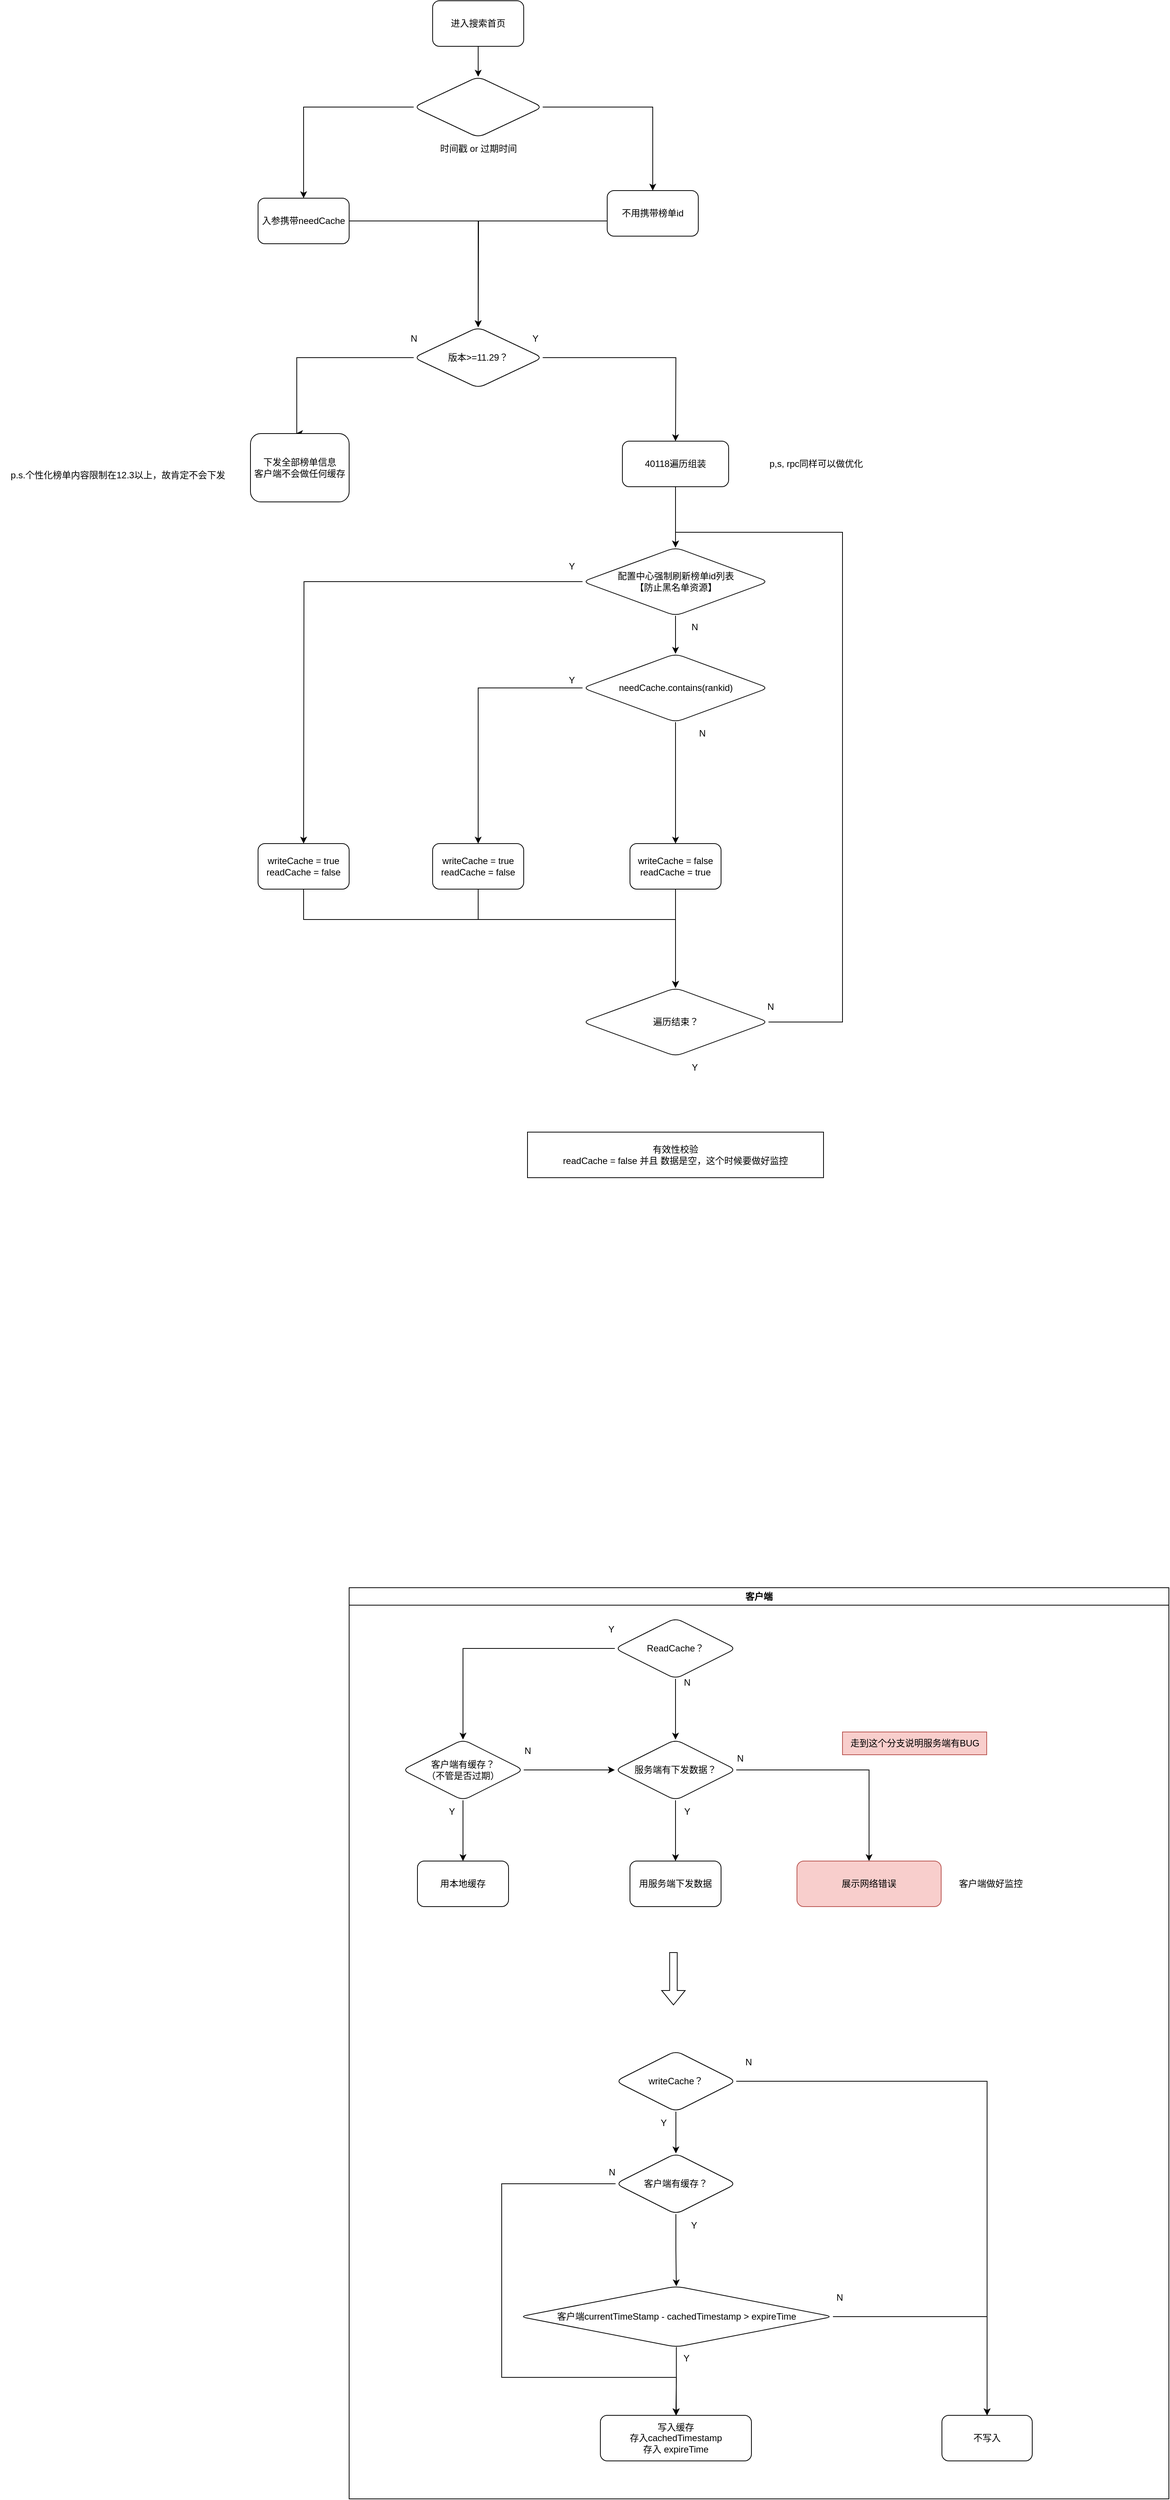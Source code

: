 <mxfile version="26.0.16">
  <diagram name="第 1 页" id="NQEf47WvhXZKwdAwDiqe">
    <mxGraphModel dx="2152" dy="708" grid="1" gridSize="10" guides="1" tooltips="1" connect="1" arrows="1" fold="1" page="1" pageScale="1" pageWidth="827" pageHeight="1169" math="0" shadow="0">
      <root>
        <mxCell id="0" />
        <mxCell id="1" parent="0" />
        <mxCell id="9Gnq12phPFpCPruZLT1S-5" value="" style="edgeStyle=orthogonalEdgeStyle;rounded=0;orthogonalLoop=1;jettySize=auto;html=1;" edge="1" parent="1" source="9Gnq12phPFpCPruZLT1S-2" target="9Gnq12phPFpCPruZLT1S-4">
          <mxGeometry relative="1" as="geometry" />
        </mxCell>
        <mxCell id="9Gnq12phPFpCPruZLT1S-2" value="进入搜索首页" style="rounded=1;whiteSpace=wrap;html=1;" vertex="1" parent="1">
          <mxGeometry x="280" y="70" width="120" height="60" as="geometry" />
        </mxCell>
        <mxCell id="9Gnq12phPFpCPruZLT1S-7" value="" style="edgeStyle=orthogonalEdgeStyle;rounded=0;orthogonalLoop=1;jettySize=auto;html=1;" edge="1" parent="1" source="9Gnq12phPFpCPruZLT1S-4" target="9Gnq12phPFpCPruZLT1S-6">
          <mxGeometry relative="1" as="geometry" />
        </mxCell>
        <mxCell id="9Gnq12phPFpCPruZLT1S-9" value="" style="edgeStyle=orthogonalEdgeStyle;rounded=0;orthogonalLoop=1;jettySize=auto;html=1;" edge="1" parent="1" source="9Gnq12phPFpCPruZLT1S-4" target="9Gnq12phPFpCPruZLT1S-8">
          <mxGeometry relative="1" as="geometry" />
        </mxCell>
        <mxCell id="9Gnq12phPFpCPruZLT1S-4" value="" style="rhombus;whiteSpace=wrap;html=1;rounded=1;" vertex="1" parent="1">
          <mxGeometry x="255" y="170" width="170" height="80" as="geometry" />
        </mxCell>
        <mxCell id="9Gnq12phPFpCPruZLT1S-14" value="" style="edgeStyle=orthogonalEdgeStyle;rounded=0;orthogonalLoop=1;jettySize=auto;html=1;" edge="1" parent="1" source="9Gnq12phPFpCPruZLT1S-6">
          <mxGeometry relative="1" as="geometry">
            <mxPoint x="340" y="500" as="targetPoint" />
          </mxGeometry>
        </mxCell>
        <mxCell id="9Gnq12phPFpCPruZLT1S-6" value="入参携带needCache" style="whiteSpace=wrap;html=1;rounded=1;" vertex="1" parent="1">
          <mxGeometry x="50" y="330" width="120" height="60" as="geometry" />
        </mxCell>
        <mxCell id="9Gnq12phPFpCPruZLT1S-19" style="edgeStyle=orthogonalEdgeStyle;rounded=0;orthogonalLoop=1;jettySize=auto;html=1;entryX=0.5;entryY=0;entryDx=0;entryDy=0;" edge="1" parent="1" source="9Gnq12phPFpCPruZLT1S-8">
          <mxGeometry relative="1" as="geometry">
            <mxPoint x="340" y="500" as="targetPoint" />
            <Array as="points">
              <mxPoint x="340" y="360" />
            </Array>
          </mxGeometry>
        </mxCell>
        <mxCell id="9Gnq12phPFpCPruZLT1S-8" value="不用携带榜单id" style="whiteSpace=wrap;html=1;rounded=1;" vertex="1" parent="1">
          <mxGeometry x="510" y="320" width="120" height="60" as="geometry" />
        </mxCell>
        <mxCell id="9Gnq12phPFpCPruZLT1S-31" value="" style="edgeStyle=orthogonalEdgeStyle;rounded=0;orthogonalLoop=1;jettySize=auto;html=1;" edge="1" parent="1" source="9Gnq12phPFpCPruZLT1S-18">
          <mxGeometry relative="1" as="geometry">
            <mxPoint x="600" y="790" as="targetPoint" />
          </mxGeometry>
        </mxCell>
        <mxCell id="9Gnq12phPFpCPruZLT1S-18" value="40118遍历组装" style="whiteSpace=wrap;html=1;rounded=1;" vertex="1" parent="1">
          <mxGeometry x="530" y="650" width="140" height="60" as="geometry" />
        </mxCell>
        <mxCell id="9Gnq12phPFpCPruZLT1S-20" value="时间戳 or 过期时间" style="text;html=1;align=center;verticalAlign=middle;resizable=0;points=[];autosize=1;strokeColor=none;fillColor=none;" vertex="1" parent="1">
          <mxGeometry x="280" y="250" width="120" height="30" as="geometry" />
        </mxCell>
        <mxCell id="9Gnq12phPFpCPruZLT1S-25" style="edgeStyle=orthogonalEdgeStyle;rounded=0;orthogonalLoop=1;jettySize=auto;html=1;" edge="1" parent="1" source="9Gnq12phPFpCPruZLT1S-21">
          <mxGeometry relative="1" as="geometry">
            <mxPoint x="100" y="640" as="targetPoint" />
            <Array as="points">
              <mxPoint x="101" y="540" />
            </Array>
          </mxGeometry>
        </mxCell>
        <mxCell id="9Gnq12phPFpCPruZLT1S-26" style="edgeStyle=orthogonalEdgeStyle;rounded=0;orthogonalLoop=1;jettySize=auto;html=1;" edge="1" parent="1" source="9Gnq12phPFpCPruZLT1S-21">
          <mxGeometry relative="1" as="geometry">
            <mxPoint x="600" y="650" as="targetPoint" />
          </mxGeometry>
        </mxCell>
        <mxCell id="9Gnq12phPFpCPruZLT1S-21" value="版本&amp;gt;=11.29？" style="rhombus;whiteSpace=wrap;html=1;rounded=1;" vertex="1" parent="1">
          <mxGeometry x="255" y="500" width="170" height="80" as="geometry" />
        </mxCell>
        <mxCell id="9Gnq12phPFpCPruZLT1S-27" value="N" style="text;html=1;align=center;verticalAlign=middle;resizable=0;points=[];autosize=1;strokeColor=none;fillColor=none;" vertex="1" parent="1">
          <mxGeometry x="240" y="500" width="30" height="30" as="geometry" />
        </mxCell>
        <mxCell id="9Gnq12phPFpCPruZLT1S-28" value="Y" style="text;html=1;align=center;verticalAlign=middle;resizable=0;points=[];autosize=1;strokeColor=none;fillColor=none;" vertex="1" parent="1">
          <mxGeometry x="400" y="500" width="30" height="30" as="geometry" />
        </mxCell>
        <mxCell id="9Gnq12phPFpCPruZLT1S-29" value="下发全部榜单信息&lt;br&gt;客户端不会做任何缓存" style="whiteSpace=wrap;html=1;rounded=1;" vertex="1" parent="1">
          <mxGeometry x="40" y="640" width="130" height="90" as="geometry" />
        </mxCell>
        <mxCell id="9Gnq12phPFpCPruZLT1S-40" value="" style="edgeStyle=orthogonalEdgeStyle;rounded=0;orthogonalLoop=1;jettySize=auto;html=1;" edge="1" parent="1" source="9Gnq12phPFpCPruZLT1S-32" target="9Gnq12phPFpCPruZLT1S-39">
          <mxGeometry relative="1" as="geometry" />
        </mxCell>
        <mxCell id="9Gnq12phPFpCPruZLT1S-53" value="" style="edgeStyle=orthogonalEdgeStyle;rounded=0;orthogonalLoop=1;jettySize=auto;html=1;" edge="1" parent="1" source="9Gnq12phPFpCPruZLT1S-32" target="9Gnq12phPFpCPruZLT1S-52">
          <mxGeometry relative="1" as="geometry" />
        </mxCell>
        <mxCell id="9Gnq12phPFpCPruZLT1S-32" value="needCache.contains(rankid)" style="rhombus;whiteSpace=wrap;html=1;rounded=1;" vertex="1" parent="1">
          <mxGeometry x="477.5" y="930" width="245" height="90" as="geometry" />
        </mxCell>
        <mxCell id="9Gnq12phPFpCPruZLT1S-38" style="edgeStyle=orthogonalEdgeStyle;rounded=0;orthogonalLoop=1;jettySize=auto;html=1;entryX=0.5;entryY=0;entryDx=0;entryDy=0;" edge="1" parent="1" source="9Gnq12phPFpCPruZLT1S-33" target="9Gnq12phPFpCPruZLT1S-32">
          <mxGeometry relative="1" as="geometry" />
        </mxCell>
        <mxCell id="9Gnq12phPFpCPruZLT1S-88" style="edgeStyle=orthogonalEdgeStyle;rounded=0;orthogonalLoop=1;jettySize=auto;html=1;" edge="1" parent="1" source="9Gnq12phPFpCPruZLT1S-33">
          <mxGeometry relative="1" as="geometry">
            <mxPoint x="110" y="1180" as="targetPoint" />
          </mxGeometry>
        </mxCell>
        <mxCell id="9Gnq12phPFpCPruZLT1S-33" value="配置中心强制刷新榜单id列表&lt;br&gt;【防止黑名单资源】" style="rhombus;whiteSpace=wrap;html=1;rounded=1;" vertex="1" parent="1">
          <mxGeometry x="477.5" y="790" width="245" height="90" as="geometry" />
        </mxCell>
        <mxCell id="9Gnq12phPFpCPruZLT1S-36" value="Y" style="text;html=1;align=center;verticalAlign=middle;resizable=0;points=[];autosize=1;strokeColor=none;fillColor=none;" vertex="1" parent="1">
          <mxGeometry x="447.5" y="800" width="30" height="30" as="geometry" />
        </mxCell>
        <mxCell id="9Gnq12phPFpCPruZLT1S-37" value="N" style="text;html=1;align=center;verticalAlign=middle;resizable=0;points=[];autosize=1;strokeColor=none;fillColor=none;" vertex="1" parent="1">
          <mxGeometry x="610" y="880" width="30" height="30" as="geometry" />
        </mxCell>
        <mxCell id="9Gnq12phPFpCPruZLT1S-56" style="edgeStyle=orthogonalEdgeStyle;rounded=0;orthogonalLoop=1;jettySize=auto;html=1;entryX=0.5;entryY=0;entryDx=0;entryDy=0;" edge="1" parent="1" source="9Gnq12phPFpCPruZLT1S-39" target="9Gnq12phPFpCPruZLT1S-42">
          <mxGeometry relative="1" as="geometry">
            <Array as="points">
              <mxPoint x="340" y="1280" />
              <mxPoint x="600" y="1280" />
            </Array>
          </mxGeometry>
        </mxCell>
        <mxCell id="9Gnq12phPFpCPruZLT1S-39" value="writeCache = true&lt;br&gt;readCache = false" style="whiteSpace=wrap;html=1;rounded=1;" vertex="1" parent="1">
          <mxGeometry x="280" y="1180" width="120" height="60" as="geometry" />
        </mxCell>
        <mxCell id="9Gnq12phPFpCPruZLT1S-41" value="p.s.个性化榜单内容限制在12.3以上，故肯定不会下发" style="text;html=1;align=center;verticalAlign=middle;resizable=0;points=[];autosize=1;strokeColor=none;fillColor=none;" vertex="1" parent="1">
          <mxGeometry x="-290" y="680" width="310" height="30" as="geometry" />
        </mxCell>
        <mxCell id="9Gnq12phPFpCPruZLT1S-45" style="edgeStyle=orthogonalEdgeStyle;rounded=0;orthogonalLoop=1;jettySize=auto;html=1;entryX=0.5;entryY=0;entryDx=0;entryDy=0;" edge="1" parent="1" source="9Gnq12phPFpCPruZLT1S-42" target="9Gnq12phPFpCPruZLT1S-33">
          <mxGeometry relative="1" as="geometry">
            <Array as="points">
              <mxPoint x="820" y="1415" />
              <mxPoint x="820" y="770" />
              <mxPoint x="600" y="770" />
            </Array>
          </mxGeometry>
        </mxCell>
        <mxCell id="9Gnq12phPFpCPruZLT1S-42" value="遍历结束？" style="rhombus;whiteSpace=wrap;html=1;rounded=1;" vertex="1" parent="1">
          <mxGeometry x="477.5" y="1370" width="245" height="90" as="geometry" />
        </mxCell>
        <mxCell id="9Gnq12phPFpCPruZLT1S-49" value="p,s, rpc同样可以做优化" style="text;html=1;align=center;verticalAlign=middle;resizable=0;points=[];autosize=1;strokeColor=none;fillColor=none;" vertex="1" parent="1">
          <mxGeometry x="710" y="665" width="150" height="30" as="geometry" />
        </mxCell>
        <mxCell id="9Gnq12phPFpCPruZLT1S-50" value="N" style="text;html=1;align=center;verticalAlign=middle;resizable=0;points=[];autosize=1;strokeColor=none;fillColor=none;" vertex="1" parent="1">
          <mxGeometry x="710" y="1380" width="30" height="30" as="geometry" />
        </mxCell>
        <mxCell id="9Gnq12phPFpCPruZLT1S-51" value="Y" style="text;html=1;align=center;verticalAlign=middle;resizable=0;points=[];autosize=1;strokeColor=none;fillColor=none;" vertex="1" parent="1">
          <mxGeometry x="610" y="1460" width="30" height="30" as="geometry" />
        </mxCell>
        <mxCell id="9Gnq12phPFpCPruZLT1S-57" style="edgeStyle=orthogonalEdgeStyle;rounded=0;orthogonalLoop=1;jettySize=auto;html=1;entryX=0.5;entryY=0;entryDx=0;entryDy=0;" edge="1" parent="1" source="9Gnq12phPFpCPruZLT1S-52" target="9Gnq12phPFpCPruZLT1S-42">
          <mxGeometry relative="1" as="geometry" />
        </mxCell>
        <mxCell id="9Gnq12phPFpCPruZLT1S-52" value="writeCache = false&lt;br&gt;readCache = true" style="whiteSpace=wrap;html=1;rounded=1;" vertex="1" parent="1">
          <mxGeometry x="540" y="1180" width="120" height="60" as="geometry" />
        </mxCell>
        <mxCell id="9Gnq12phPFpCPruZLT1S-54" value="N" style="text;html=1;align=center;verticalAlign=middle;resizable=0;points=[];autosize=1;strokeColor=none;fillColor=none;" vertex="1" parent="1">
          <mxGeometry x="620" y="1020" width="30" height="30" as="geometry" />
        </mxCell>
        <mxCell id="9Gnq12phPFpCPruZLT1S-55" value="Y" style="text;html=1;align=center;verticalAlign=middle;resizable=0;points=[];autosize=1;strokeColor=none;fillColor=none;" vertex="1" parent="1">
          <mxGeometry x="447.5" y="950" width="30" height="30" as="geometry" />
        </mxCell>
        <mxCell id="9Gnq12phPFpCPruZLT1S-66" value="" style="edgeStyle=orthogonalEdgeStyle;rounded=0;orthogonalLoop=1;jettySize=auto;html=1;entryX=0.5;entryY=0;entryDx=0;entryDy=0;" edge="1" parent="1" source="9Gnq12phPFpCPruZLT1S-61" target="9Gnq12phPFpCPruZLT1S-103">
          <mxGeometry relative="1" as="geometry">
            <mxPoint x="600" y="2350" as="targetPoint" />
          </mxGeometry>
        </mxCell>
        <mxCell id="9Gnq12phPFpCPruZLT1S-104" style="edgeStyle=orthogonalEdgeStyle;rounded=0;orthogonalLoop=1;jettySize=auto;html=1;entryX=0.5;entryY=0;entryDx=0;entryDy=0;" edge="1" parent="1" source="9Gnq12phPFpCPruZLT1S-61" target="9Gnq12phPFpCPruZLT1S-94">
          <mxGeometry relative="1" as="geometry" />
        </mxCell>
        <mxCell id="9Gnq12phPFpCPruZLT1S-61" value="ReadCache？" style="rhombus;whiteSpace=wrap;html=1;rounded=1;" vertex="1" parent="1">
          <mxGeometry x="520" y="2200" width="160" height="80" as="geometry" />
        </mxCell>
        <mxCell id="9Gnq12phPFpCPruZLT1S-67" value="Y" style="text;html=1;align=center;verticalAlign=middle;resizable=0;points=[];autosize=1;strokeColor=none;fillColor=none;" vertex="1" parent="1">
          <mxGeometry x="500" y="2200" width="30" height="30" as="geometry" />
        </mxCell>
        <mxCell id="9Gnq12phPFpCPruZLT1S-68" value="N" style="text;html=1;align=center;verticalAlign=middle;resizable=0;points=[];autosize=1;strokeColor=none;fillColor=none;" vertex="1" parent="1">
          <mxGeometry x="600" y="2270" width="30" height="30" as="geometry" />
        </mxCell>
        <mxCell id="9Gnq12phPFpCPruZLT1S-90" style="edgeStyle=orthogonalEdgeStyle;rounded=0;orthogonalLoop=1;jettySize=auto;html=1;entryX=0.5;entryY=0;entryDx=0;entryDy=0;" edge="1" parent="1" source="9Gnq12phPFpCPruZLT1S-89" target="9Gnq12phPFpCPruZLT1S-42">
          <mxGeometry relative="1" as="geometry">
            <Array as="points">
              <mxPoint x="110" y="1280" />
              <mxPoint x="600" y="1280" />
            </Array>
          </mxGeometry>
        </mxCell>
        <mxCell id="9Gnq12phPFpCPruZLT1S-89" value="writeCache = true&lt;br&gt;readCache = false" style="whiteSpace=wrap;html=1;rounded=1;" vertex="1" parent="1">
          <mxGeometry x="50" y="1180" width="120" height="60" as="geometry" />
        </mxCell>
        <mxCell id="9Gnq12phPFpCPruZLT1S-96" style="edgeStyle=orthogonalEdgeStyle;rounded=0;orthogonalLoop=1;jettySize=auto;html=1;entryX=0;entryY=0.5;entryDx=0;entryDy=0;" edge="1" parent="1" source="9Gnq12phPFpCPruZLT1S-94" target="9Gnq12phPFpCPruZLT1S-103">
          <mxGeometry relative="1" as="geometry">
            <mxPoint x="540" y="2380" as="targetPoint" />
            <Array as="points" />
          </mxGeometry>
        </mxCell>
        <mxCell id="9Gnq12phPFpCPruZLT1S-100" style="edgeStyle=orthogonalEdgeStyle;rounded=0;orthogonalLoop=1;jettySize=auto;html=1;entryX=0.5;entryY=0;entryDx=0;entryDy=0;" edge="1" parent="1" source="9Gnq12phPFpCPruZLT1S-94" target="9Gnq12phPFpCPruZLT1S-97">
          <mxGeometry relative="1" as="geometry" />
        </mxCell>
        <mxCell id="9Gnq12phPFpCPruZLT1S-94" value="客户端有缓存？&lt;br&gt;（不管是否过期）" style="rhombus;whiteSpace=wrap;html=1;rounded=1;" vertex="1" parent="1">
          <mxGeometry x="240" y="2360" width="160" height="80" as="geometry" />
        </mxCell>
        <mxCell id="9Gnq12phPFpCPruZLT1S-97" value="用本地缓存" style="whiteSpace=wrap;html=1;rounded=1;" vertex="1" parent="1">
          <mxGeometry x="260" y="2520" width="120" height="60" as="geometry" />
        </mxCell>
        <mxCell id="9Gnq12phPFpCPruZLT1S-101" value="Y" style="text;html=1;align=center;verticalAlign=middle;resizable=0;points=[];autosize=1;strokeColor=none;fillColor=none;" vertex="1" parent="1">
          <mxGeometry x="290" y="2440" width="30" height="30" as="geometry" />
        </mxCell>
        <mxCell id="9Gnq12phPFpCPruZLT1S-102" value="N" style="text;html=1;align=center;verticalAlign=middle;resizable=0;points=[];autosize=1;strokeColor=none;fillColor=none;" vertex="1" parent="1">
          <mxGeometry x="390" y="2360" width="30" height="30" as="geometry" />
        </mxCell>
        <mxCell id="9Gnq12phPFpCPruZLT1S-106" value="" style="edgeStyle=orthogonalEdgeStyle;rounded=0;orthogonalLoop=1;jettySize=auto;html=1;" edge="1" parent="1" source="9Gnq12phPFpCPruZLT1S-103" target="9Gnq12phPFpCPruZLT1S-105">
          <mxGeometry relative="1" as="geometry" />
        </mxCell>
        <mxCell id="9Gnq12phPFpCPruZLT1S-107" style="edgeStyle=orthogonalEdgeStyle;rounded=0;orthogonalLoop=1;jettySize=auto;html=1;entryX=0.5;entryY=0;entryDx=0;entryDy=0;" edge="1" parent="1" source="9Gnq12phPFpCPruZLT1S-103" target="9Gnq12phPFpCPruZLT1S-109">
          <mxGeometry relative="1" as="geometry">
            <mxPoint x="840" y="2510" as="targetPoint" />
          </mxGeometry>
        </mxCell>
        <mxCell id="9Gnq12phPFpCPruZLT1S-103" value="服务端有下发数据？" style="rhombus;whiteSpace=wrap;html=1;rounded=1;" vertex="1" parent="1">
          <mxGeometry x="520" y="2360" width="160" height="80" as="geometry" />
        </mxCell>
        <mxCell id="9Gnq12phPFpCPruZLT1S-105" value="用服务端下发数据" style="whiteSpace=wrap;html=1;rounded=1;" vertex="1" parent="1">
          <mxGeometry x="540" y="2520" width="120" height="60" as="geometry" />
        </mxCell>
        <mxCell id="9Gnq12phPFpCPruZLT1S-109" value="展示网络错误" style="whiteSpace=wrap;html=1;rounded=1;fillColor=#f8cecc;strokeColor=#b85450;" vertex="1" parent="1">
          <mxGeometry x="760" y="2520" width="190" height="60" as="geometry" />
        </mxCell>
        <mxCell id="9Gnq12phPFpCPruZLT1S-110" value="N" style="text;html=1;align=center;verticalAlign=middle;resizable=0;points=[];autosize=1;strokeColor=none;fillColor=none;" vertex="1" parent="1">
          <mxGeometry x="670" y="2370" width="30" height="30" as="geometry" />
        </mxCell>
        <mxCell id="9Gnq12phPFpCPruZLT1S-113" value="Y" style="text;html=1;align=center;verticalAlign=middle;resizable=0;points=[];autosize=1;strokeColor=none;fillColor=none;" vertex="1" parent="1">
          <mxGeometry x="600" y="2440" width="30" height="30" as="geometry" />
        </mxCell>
        <mxCell id="9Gnq12phPFpCPruZLT1S-129" value="客户端做好监控" style="text;html=1;align=center;verticalAlign=middle;resizable=0;points=[];autosize=1;strokeColor=none;fillColor=none;" vertex="1" parent="1">
          <mxGeometry x="960" y="2535" width="110" height="30" as="geometry" />
        </mxCell>
        <mxCell id="9Gnq12phPFpCPruZLT1S-150" value="客户端" style="swimlane;whiteSpace=wrap;html=1;" vertex="1" parent="1">
          <mxGeometry x="170" y="2160" width="1080" height="1200" as="geometry" />
        </mxCell>
        <mxCell id="9Gnq12phPFpCPruZLT1S-117" style="edgeStyle=orthogonalEdgeStyle;rounded=0;orthogonalLoop=1;jettySize=auto;html=1;entryX=0.5;entryY=0;entryDx=0;entryDy=0;" edge="1" parent="9Gnq12phPFpCPruZLT1S-150" source="9Gnq12phPFpCPruZLT1S-71" target="9Gnq12phPFpCPruZLT1S-115">
          <mxGeometry relative="1" as="geometry" />
        </mxCell>
        <mxCell id="9Gnq12phPFpCPruZLT1S-137" style="edgeStyle=orthogonalEdgeStyle;rounded=0;orthogonalLoop=1;jettySize=auto;html=1;entryX=0.5;entryY=0;entryDx=0;entryDy=0;" edge="1" parent="9Gnq12phPFpCPruZLT1S-150" source="9Gnq12phPFpCPruZLT1S-71" target="9Gnq12phPFpCPruZLT1S-134">
          <mxGeometry relative="1" as="geometry" />
        </mxCell>
        <mxCell id="9Gnq12phPFpCPruZLT1S-71" value="writeCache？" style="rhombus;whiteSpace=wrap;html=1;rounded=1;" vertex="1" parent="9Gnq12phPFpCPruZLT1S-150">
          <mxGeometry x="351.01" y="610" width="159" height="80" as="geometry" />
        </mxCell>
        <mxCell id="9Gnq12phPFpCPruZLT1S-74" value="Y" style="text;html=1;align=center;verticalAlign=middle;resizable=0;points=[];autosize=1;strokeColor=none;fillColor=none;" vertex="1" parent="9Gnq12phPFpCPruZLT1S-150">
          <mxGeometry x="398.51" y="690" width="30" height="30" as="geometry" />
        </mxCell>
        <mxCell id="9Gnq12phPFpCPruZLT1S-75" value="N" style="text;html=1;align=center;verticalAlign=middle;resizable=0;points=[];autosize=1;strokeColor=none;fillColor=none;" vertex="1" parent="9Gnq12phPFpCPruZLT1S-150">
          <mxGeometry x="511.01" y="610" width="30" height="30" as="geometry" />
        </mxCell>
        <mxCell id="9Gnq12phPFpCPruZLT1S-136" style="edgeStyle=orthogonalEdgeStyle;rounded=0;orthogonalLoop=1;jettySize=auto;html=1;" edge="1" parent="9Gnq12phPFpCPruZLT1S-150" source="9Gnq12phPFpCPruZLT1S-115">
          <mxGeometry relative="1" as="geometry">
            <mxPoint x="431.01" y="1090" as="targetPoint" />
            <Array as="points">
              <mxPoint x="201.01" y="785" />
              <mxPoint x="201.01" y="1040" />
              <mxPoint x="431.01" y="1040" />
            </Array>
          </mxGeometry>
        </mxCell>
        <mxCell id="9Gnq12phPFpCPruZLT1S-147" style="edgeStyle=orthogonalEdgeStyle;rounded=0;orthogonalLoop=1;jettySize=auto;html=1;entryX=0.5;entryY=0;entryDx=0;entryDy=0;" edge="1" parent="9Gnq12phPFpCPruZLT1S-150" source="9Gnq12phPFpCPruZLT1S-115" target="9Gnq12phPFpCPruZLT1S-130">
          <mxGeometry relative="1" as="geometry" />
        </mxCell>
        <mxCell id="9Gnq12phPFpCPruZLT1S-115" value="客户端有缓存？" style="rhombus;whiteSpace=wrap;html=1;rounded=1;" vertex="1" parent="9Gnq12phPFpCPruZLT1S-150">
          <mxGeometry x="351.01" y="745" width="159" height="80" as="geometry" />
        </mxCell>
        <mxCell id="9Gnq12phPFpCPruZLT1S-123" value="N" style="text;html=1;align=center;verticalAlign=middle;resizable=0;points=[];autosize=1;strokeColor=none;fillColor=none;" vertex="1" parent="9Gnq12phPFpCPruZLT1S-150">
          <mxGeometry x="331.01" y="755" width="30" height="30" as="geometry" />
        </mxCell>
        <mxCell id="9Gnq12phPFpCPruZLT1S-126" value="Y" style="text;html=1;align=center;verticalAlign=middle;resizable=0;points=[];autosize=1;strokeColor=none;fillColor=none;" vertex="1" parent="9Gnq12phPFpCPruZLT1S-150">
          <mxGeometry x="438.51" y="825" width="30" height="30" as="geometry" />
        </mxCell>
        <mxCell id="9Gnq12phPFpCPruZLT1S-132" value="" style="edgeStyle=orthogonalEdgeStyle;rounded=0;orthogonalLoop=1;jettySize=auto;html=1;" edge="1" parent="9Gnq12phPFpCPruZLT1S-150" source="9Gnq12phPFpCPruZLT1S-130" target="9Gnq12phPFpCPruZLT1S-131">
          <mxGeometry relative="1" as="geometry" />
        </mxCell>
        <mxCell id="9Gnq12phPFpCPruZLT1S-135" value="" style="edgeStyle=orthogonalEdgeStyle;rounded=0;orthogonalLoop=1;jettySize=auto;html=1;" edge="1" parent="9Gnq12phPFpCPruZLT1S-150" source="9Gnq12phPFpCPruZLT1S-130" target="9Gnq12phPFpCPruZLT1S-134">
          <mxGeometry relative="1" as="geometry" />
        </mxCell>
        <mxCell id="9Gnq12phPFpCPruZLT1S-130" value="客户端currentTimeStamp - cachedTimestamp &amp;gt; expireTime" style="rhombus;whiteSpace=wrap;html=1;rounded=1;" vertex="1" parent="9Gnq12phPFpCPruZLT1S-150">
          <mxGeometry x="224.67" y="920" width="412.75" height="80" as="geometry" />
        </mxCell>
        <mxCell id="9Gnq12phPFpCPruZLT1S-131" value="写入缓存&lt;br&gt;存入cachedTimestamp&lt;br&gt;存入 expireTime" style="whiteSpace=wrap;html=1;rounded=1;" vertex="1" parent="9Gnq12phPFpCPruZLT1S-150">
          <mxGeometry x="331" y="1090" width="199.01" height="60" as="geometry" />
        </mxCell>
        <mxCell id="9Gnq12phPFpCPruZLT1S-134" value="不写入" style="whiteSpace=wrap;html=1;rounded=1;" vertex="1" parent="9Gnq12phPFpCPruZLT1S-150">
          <mxGeometry x="781.005" y="1090" width="119" height="60" as="geometry" />
        </mxCell>
        <mxCell id="9Gnq12phPFpCPruZLT1S-140" value="Y" style="text;html=1;align=center;verticalAlign=middle;resizable=0;points=[];autosize=1;strokeColor=none;fillColor=none;" vertex="1" parent="9Gnq12phPFpCPruZLT1S-150">
          <mxGeometry x="428.51" y="1000" width="30" height="30" as="geometry" />
        </mxCell>
        <mxCell id="9Gnq12phPFpCPruZLT1S-141" value="N" style="text;html=1;align=center;verticalAlign=middle;resizable=0;points=[];autosize=1;strokeColor=none;fillColor=none;" vertex="1" parent="9Gnq12phPFpCPruZLT1S-150">
          <mxGeometry x="631.01" y="920" width="30" height="30" as="geometry" />
        </mxCell>
        <mxCell id="9Gnq12phPFpCPruZLT1S-152" value="" style="shape=flexArrow;endArrow=classic;html=1;rounded=0;" edge="1" parent="9Gnq12phPFpCPruZLT1S-150">
          <mxGeometry width="50" height="50" relative="1" as="geometry">
            <mxPoint x="427.26" y="480" as="sourcePoint" />
            <mxPoint x="427.26" y="550" as="targetPoint" />
          </mxGeometry>
        </mxCell>
        <mxCell id="9Gnq12phPFpCPruZLT1S-112" value="走到这个分支说明服务端有BUG" style="text;html=1;align=center;verticalAlign=middle;resizable=0;points=[];autosize=1;strokeColor=#b85450;fillColor=#f8cecc;" vertex="1" parent="9Gnq12phPFpCPruZLT1S-150">
          <mxGeometry x="650" y="190" width="190" height="30" as="geometry" />
        </mxCell>
        <mxCell id="9Gnq12phPFpCPruZLT1S-158" value="有效性校验&lt;br&gt;readCache = false 并且 数据是空，这个时候要做好监控" style="whiteSpace=wrap;html=1;" vertex="1" parent="1">
          <mxGeometry x="405" y="1560" width="390" height="60" as="geometry" />
        </mxCell>
      </root>
    </mxGraphModel>
  </diagram>
</mxfile>
